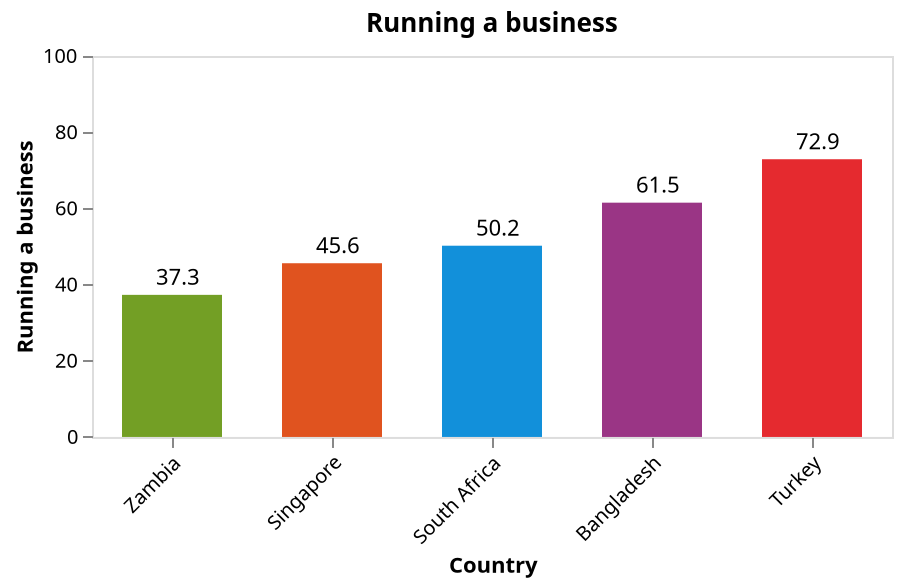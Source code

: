 {
  "$schema": "https://vega.github.io/schema/vega-lite/v5.json",
  "vconcat": [
    {
      "title": "Running a business",
      "description": "A comparison of the scores for running a business across different countries.",
      "width": 400,
      "height": 190.47619047619048,
      "data": {
        "values": [
          {
            "Country": "Zambia",
            "Running a business": 37.3
          },
          {
            "Country": "Singapore",
            "Running a business": 45.6
          },
          {
            "Country": "South Africa",
            "Running a business": 50.2
          },
          {
            "Country": "Bangladesh",
            "Running a business": 61.5
          },
          {
            "Country": "Turkey",
            "Running a business": 72.9
          }
        ]
      },
      "encoding": {
        "x": {
          "field": "Country",
          "type": "nominal",
          "sort": ["Zambia", "Singapore", "South Africa", "Bangladesh", "Turkey"],
          "axis": {
            "grid": false,
            "tickCount": 5,
            "domain": false,
            "labelAngle": -45
          }
        },
        "y": {
          "field": "Running a business",
          "type": "quantitative",
          "axis": {
            "grid": false,
            "tickCount": 5,
            "domain": false
          },
          "scale": {
            "domain": [0, 100]
          }
        }
      },
      "layer": [
        {
          "mark": {
            "type": "bar"
          },
          "encoding": {
            "color": {
              "field": "Country",
              "type": "nominal",
              "legend": null,
              "condition": {
                "test": "datum.Country === 'none'",
                "value": "#000000"
              },
              "scale": {
                "domain": ["Zambia", "Singapore", "South Africa", "Bangladesh", "Turkey"],
                "range": ["#739f25", "#e0531f", "#1290da", "#9a3585", "#e52a2f"]
              }
            },
            "opacity": {
              "condition": {
                "test": "datum.Country === 'none'",
                "value": 1
              },
              "value": 1
            },
            "size": {
              "condition": {
                "test": "datum.Country === 'none'",
                "value": 50
              },
              "value": 50
            }
          }
        },
        {
          "mark": {
            "type": "text",
            "align": "left",
            "baseline": "middle",
            "dx": -8,
            "dy": -8,
            "angle": 0,
            "fontSize": 11,
            "color": "black",
            "opacity": 1
          },
          "encoding": {
            "text": {
              "field": "Running a business",
              "type": "quantitative"
            },
            "color": {
              "value": "#000000"
            }
          }
        }
      ]
    }
  ],
  "name": "RAB"
}
